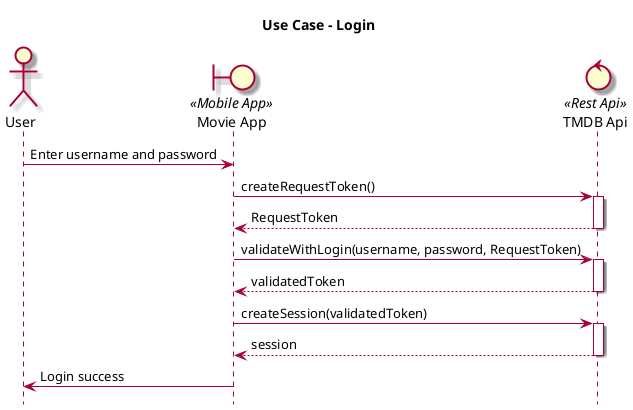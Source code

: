 @startuml Login
skin rose
hide footbox

title "Use Case - Login"
actor       "User"                as User
boundary    "Movie App"           as movieApp << Mobile App >>
control     "TMDB Api"            as TMDBAPI <<Rest Api>>


User-> movieApp: Enter username and password
movieApp-> TMDBAPI++: createRequestToken()
return  RequestToken
movieApp-> TMDBAPI++: validateWithLogin(username, password, RequestToken)
return  validatedToken
movieApp-> TMDBAPI++: createSession(validatedToken)
return  session
movieApp-> User: Login success
@enduml